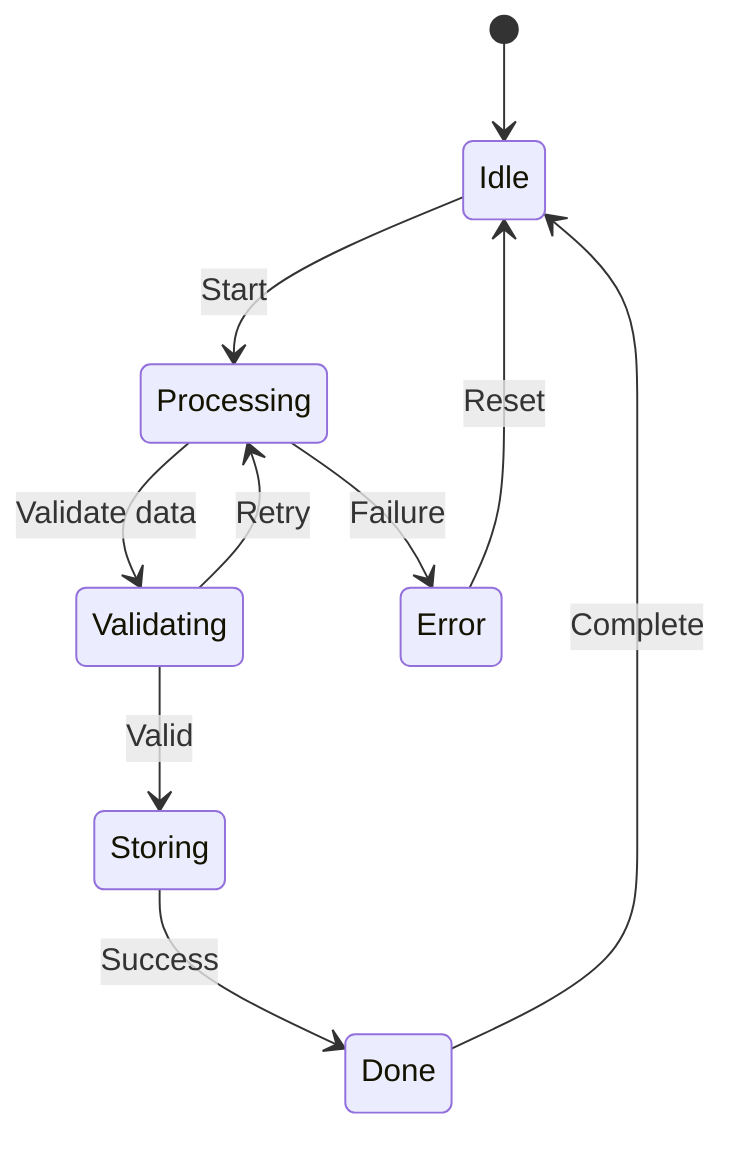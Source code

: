 stateDiagram-v2
    [*] --> Idle
    Idle --> Processing: Start
    Processing --> Validating: Validate data
    Validating --> Processing: Retry
    Validating --> Storing: Valid
    Storing --> Done: Success
    Processing --> Error: Failure
    Error --> Idle: Reset
    Done --> Idle: Complete